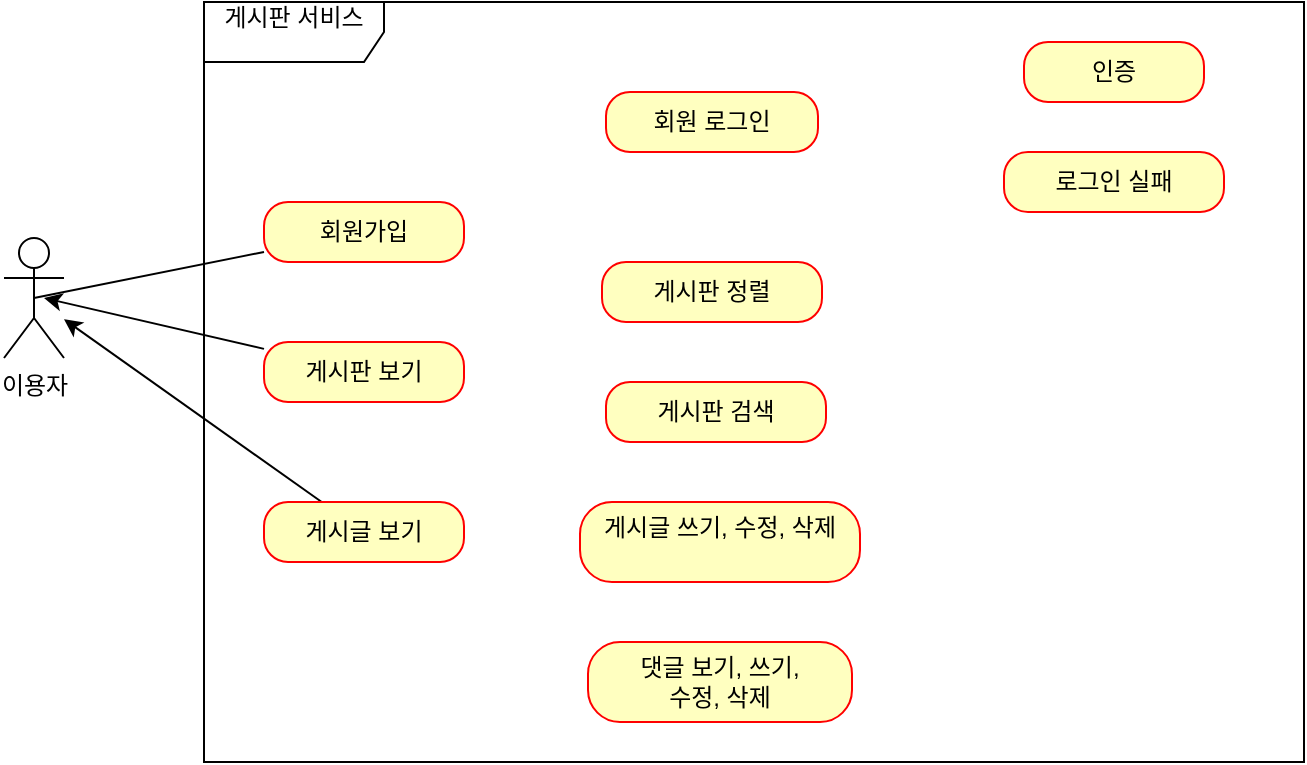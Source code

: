 <mxfile version="26.0.10">
  <diagram name="페이지-1" id="W--izmiyOLYEOZezU3mL">
    <mxGraphModel dx="954" dy="2218" grid="1" gridSize="10" guides="1" tooltips="1" connect="1" arrows="1" fold="1" page="1" pageScale="1" pageWidth="827" pageHeight="1169" math="0" shadow="0">
      <root>
        <mxCell id="0" />
        <mxCell id="1" parent="0" />
        <mxCell id="JNcZku4EfP7hRc9nDtZE-1" value="이용자&lt;div&gt;&lt;br&gt;&lt;/div&gt;" style="shape=umlActor;verticalLabelPosition=bottom;verticalAlign=top;html=1;outlineConnect=0;" vertex="1" parent="1">
          <mxGeometry x="70" y="528" width="30" height="60" as="geometry" />
        </mxCell>
        <mxCell id="JNcZku4EfP7hRc9nDtZE-2" value="게시판 서비스&lt;div&gt;&lt;br&gt;&lt;/div&gt;" style="shape=umlFrame;whiteSpace=wrap;html=1;pointerEvents=0;width=90;height=30;" vertex="1" parent="1">
          <mxGeometry x="170" y="410" width="550" height="380" as="geometry" />
        </mxCell>
        <mxCell id="JNcZku4EfP7hRc9nDtZE-3" value="회원가입" style="rounded=1;whiteSpace=wrap;html=1;arcSize=40;fontColor=#000000;fillColor=#ffffc0;strokeColor=#ff0000;" vertex="1" parent="1">
          <mxGeometry x="200" y="510" width="100" height="30" as="geometry" />
        </mxCell>
        <mxCell id="JNcZku4EfP7hRc9nDtZE-5" value="회원 로그인" style="rounded=1;whiteSpace=wrap;html=1;arcSize=40;fontColor=#000000;fillColor=#ffffc0;strokeColor=#ff0000;" vertex="1" parent="1">
          <mxGeometry x="371" y="455" width="106" height="30" as="geometry" />
        </mxCell>
        <mxCell id="JNcZku4EfP7hRc9nDtZE-24" style="rounded=0;orthogonalLoop=1;jettySize=auto;html=1;" edge="1" parent="1" source="JNcZku4EfP7hRc9nDtZE-6" target="JNcZku4EfP7hRc9nDtZE-1">
          <mxGeometry relative="1" as="geometry" />
        </mxCell>
        <mxCell id="JNcZku4EfP7hRc9nDtZE-6" value="게시글 보기" style="rounded=1;whiteSpace=wrap;html=1;arcSize=40;fontColor=#000000;fillColor=#ffffc0;strokeColor=#ff0000;" vertex="1" parent="1">
          <mxGeometry x="200" y="660" width="100" height="30" as="geometry" />
        </mxCell>
        <mxCell id="JNcZku4EfP7hRc9nDtZE-23" style="rounded=0;orthogonalLoop=1;jettySize=auto;html=1;" edge="1" parent="1" source="JNcZku4EfP7hRc9nDtZE-7">
          <mxGeometry relative="1" as="geometry">
            <mxPoint x="90" y="558" as="targetPoint" />
          </mxGeometry>
        </mxCell>
        <mxCell id="JNcZku4EfP7hRc9nDtZE-7" value="게시판 보기" style="rounded=1;whiteSpace=wrap;html=1;arcSize=40;fontColor=#000000;fillColor=#ffffc0;strokeColor=#ff0000;" vertex="1" parent="1">
          <mxGeometry x="200" y="580" width="100" height="30" as="geometry" />
        </mxCell>
        <mxCell id="JNcZku4EfP7hRc9nDtZE-8" value="인증" style="rounded=1;whiteSpace=wrap;html=1;arcSize=40;fontColor=#000000;fillColor=#ffffc0;strokeColor=#ff0000;" vertex="1" parent="1">
          <mxGeometry x="580" y="430" width="90" height="30" as="geometry" />
        </mxCell>
        <mxCell id="JNcZku4EfP7hRc9nDtZE-9" value="로그인 실패" style="rounded=1;whiteSpace=wrap;html=1;arcSize=40;fontColor=#000000;fillColor=#ffffc0;strokeColor=#ff0000;" vertex="1" parent="1">
          <mxGeometry x="570" y="485" width="110" height="30" as="geometry" />
        </mxCell>
        <mxCell id="JNcZku4EfP7hRc9nDtZE-10" value="게시판 정렬" style="rounded=1;whiteSpace=wrap;html=1;arcSize=40;fontColor=#000000;fillColor=#ffffc0;strokeColor=#ff0000;" vertex="1" parent="1">
          <mxGeometry x="369" y="540" width="110" height="30" as="geometry" />
        </mxCell>
        <mxCell id="JNcZku4EfP7hRc9nDtZE-11" value="게시판&lt;span style=&quot;background-color: transparent; color: light-dark(rgb(0, 0, 0), rgb(237, 237, 237));&quot;&gt;&amp;nbsp;검색&lt;/span&gt;" style="rounded=1;whiteSpace=wrap;html=1;arcSize=40;fontColor=#000000;fillColor=#ffffc0;strokeColor=#ff0000;" vertex="1" parent="1">
          <mxGeometry x="371" y="600" width="110" height="30" as="geometry" />
        </mxCell>
        <mxCell id="JNcZku4EfP7hRc9nDtZE-12" value="게시글 쓰기, 수정, 삭제&lt;div&gt;&lt;br&gt;&lt;/div&gt;" style="rounded=1;whiteSpace=wrap;html=1;arcSize=40;fontColor=#000000;fillColor=#ffffc0;strokeColor=#ff0000;" vertex="1" parent="1">
          <mxGeometry x="358" y="660" width="140" height="40" as="geometry" />
        </mxCell>
        <mxCell id="JNcZku4EfP7hRc9nDtZE-13" value="댓글 보기, 쓰기,&lt;br&gt;수정, 삭제" style="rounded=1;whiteSpace=wrap;html=1;arcSize=40;fontColor=#000000;fillColor=#ffffc0;strokeColor=#ff0000;" vertex="1" parent="1">
          <mxGeometry x="362" y="730" width="132" height="40" as="geometry" />
        </mxCell>
        <mxCell id="JNcZku4EfP7hRc9nDtZE-20" style="edgeStyle=orthogonalEdgeStyle;rounded=0;orthogonalLoop=1;jettySize=auto;html=1;exitX=0.5;exitY=1;exitDx=0;exitDy=0;" edge="1" parent="1" source="JNcZku4EfP7hRc9nDtZE-9" target="JNcZku4EfP7hRc9nDtZE-9">
          <mxGeometry relative="1" as="geometry" />
        </mxCell>
        <mxCell id="JNcZku4EfP7hRc9nDtZE-22" style="rounded=0;orthogonalLoop=1;jettySize=auto;html=1;entryX=0.5;entryY=0.5;entryDx=0;entryDy=0;entryPerimeter=0;endArrow=none;startFill=0;" edge="1" parent="1" source="JNcZku4EfP7hRc9nDtZE-3" target="JNcZku4EfP7hRc9nDtZE-1">
          <mxGeometry relative="1" as="geometry" />
        </mxCell>
      </root>
    </mxGraphModel>
  </diagram>
</mxfile>
